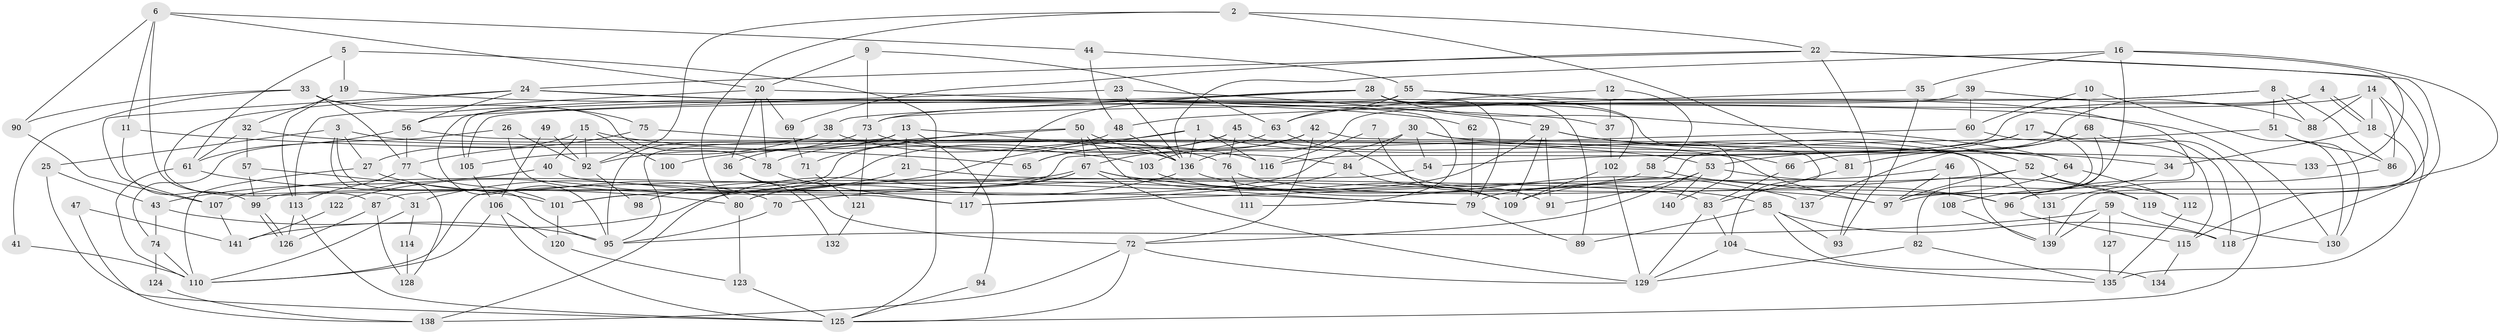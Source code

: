 // coarse degree distribution, {8: 0.15492957746478872, 12: 0.028169014084507043, 5: 0.07042253521126761, 3: 0.16901408450704225, 6: 0.056338028169014086, 7: 0.07042253521126761, 9: 0.014084507042253521, 4: 0.23943661971830985, 11: 0.04225352112676056, 10: 0.04225352112676056, 2: 0.11267605633802817}
// Generated by graph-tools (version 1.1) at 2025/51/03/04/25 22:51:15]
// undirected, 141 vertices, 282 edges
graph export_dot {
  node [color=gray90,style=filled];
  1;
  2;
  3;
  4;
  5;
  6;
  7;
  8;
  9;
  10;
  11;
  12;
  13;
  14;
  15;
  16;
  17;
  18;
  19;
  20;
  21;
  22;
  23;
  24;
  25;
  26;
  27;
  28;
  29;
  30;
  31;
  32;
  33;
  34;
  35;
  36;
  37;
  38;
  39;
  40;
  41;
  42;
  43;
  44;
  45;
  46;
  47;
  48;
  49;
  50;
  51;
  52;
  53;
  54;
  55;
  56;
  57;
  58;
  59;
  60;
  61;
  62;
  63;
  64;
  65;
  66;
  67;
  68;
  69;
  70;
  71;
  72;
  73;
  74;
  75;
  76;
  77;
  78;
  79;
  80;
  81;
  82;
  83;
  84;
  85;
  86;
  87;
  88;
  89;
  90;
  91;
  92;
  93;
  94;
  95;
  96;
  97;
  98;
  99;
  100;
  101;
  102;
  103;
  104;
  105;
  106;
  107;
  108;
  109;
  110;
  111;
  112;
  113;
  114;
  115;
  116;
  117;
  118;
  119;
  120;
  121;
  122;
  123;
  124;
  125;
  126;
  127;
  128;
  129;
  130;
  131;
  132;
  133;
  134;
  135;
  136;
  137;
  138;
  139;
  140;
  141;
  1 -- 136;
  1 -- 99;
  1 -- 66;
  1 -- 98;
  1 -- 116;
  2 -- 80;
  2 -- 22;
  2 -- 81;
  2 -- 92;
  3 -- 95;
  3 -- 97;
  3 -- 25;
  3 -- 27;
  3 -- 128;
  4 -- 66;
  4 -- 18;
  4 -- 18;
  4 -- 116;
  5 -- 61;
  5 -- 125;
  5 -- 19;
  6 -- 20;
  6 -- 44;
  6 -- 11;
  6 -- 87;
  6 -- 90;
  7 -- 116;
  7 -- 109;
  8 -- 88;
  8 -- 51;
  8 -- 73;
  8 -- 86;
  8 -- 105;
  9 -- 20;
  9 -- 73;
  9 -- 63;
  10 -- 68;
  10 -- 130;
  10 -- 60;
  11 -- 99;
  11 -- 65;
  12 -- 63;
  12 -- 58;
  12 -- 37;
  13 -- 136;
  13 -- 95;
  13 -- 21;
  13 -- 36;
  13 -- 94;
  14 -- 18;
  14 -- 135;
  14 -- 73;
  14 -- 86;
  14 -- 88;
  15 -- 103;
  15 -- 92;
  15 -- 27;
  15 -- 40;
  15 -- 100;
  16 -- 118;
  16 -- 97;
  16 -- 35;
  16 -- 133;
  16 -- 136;
  17 -- 97;
  17 -- 54;
  17 -- 53;
  17 -- 118;
  18 -- 115;
  18 -- 34;
  19 -- 32;
  19 -- 62;
  19 -- 113;
  20 -- 113;
  20 -- 37;
  20 -- 36;
  20 -- 69;
  20 -- 78;
  21 -- 31;
  21 -- 83;
  22 -- 24;
  22 -- 93;
  22 -- 69;
  22 -- 96;
  22 -- 139;
  23 -- 29;
  23 -- 56;
  23 -- 136;
  24 -- 130;
  24 -- 56;
  24 -- 31;
  24 -- 107;
  24 -- 111;
  25 -- 125;
  25 -- 43;
  26 -- 117;
  26 -- 92;
  26 -- 74;
  27 -- 70;
  27 -- 110;
  28 -- 95;
  28 -- 117;
  28 -- 38;
  28 -- 64;
  28 -- 79;
  28 -- 89;
  28 -- 140;
  29 -- 91;
  29 -- 109;
  29 -- 34;
  29 -- 52;
  29 -- 80;
  30 -- 84;
  30 -- 101;
  30 -- 54;
  30 -- 133;
  30 -- 139;
  31 -- 110;
  31 -- 114;
  32 -- 61;
  32 -- 53;
  32 -- 57;
  33 -- 90;
  33 -- 75;
  33 -- 41;
  33 -- 77;
  33 -- 78;
  34 -- 108;
  35 -- 48;
  35 -- 93;
  36 -- 72;
  36 -- 132;
  37 -- 102;
  38 -- 95;
  38 -- 76;
  38 -- 105;
  39 -- 60;
  39 -- 136;
  39 -- 88;
  40 -- 79;
  40 -- 43;
  41 -- 110;
  42 -- 72;
  42 -- 65;
  42 -- 103;
  42 -- 104;
  43 -- 74;
  43 -- 95;
  44 -- 55;
  44 -- 48;
  45 -- 76;
  45 -- 131;
  45 -- 65;
  45 -- 122;
  46 -- 108;
  46 -- 79;
  46 -- 97;
  47 -- 141;
  47 -- 138;
  48 -- 78;
  48 -- 136;
  49 -- 92;
  49 -- 106;
  50 -- 136;
  50 -- 79;
  50 -- 67;
  50 -- 71;
  50 -- 100;
  51 -- 117;
  51 -- 86;
  51 -- 130;
  52 -- 97;
  52 -- 70;
  52 -- 112;
  52 -- 119;
  53 -- 72;
  53 -- 91;
  53 -- 119;
  53 -- 140;
  54 -- 110;
  55 -- 105;
  55 -- 63;
  55 -- 96;
  55 -- 102;
  56 -- 64;
  56 -- 77;
  56 -- 61;
  57 -- 101;
  57 -- 99;
  58 -- 80;
  58 -- 96;
  59 -- 95;
  59 -- 139;
  59 -- 118;
  59 -- 127;
  60 -- 87;
  60 -- 115;
  61 -- 110;
  61 -- 80;
  62 -- 79;
  63 -- 67;
  63 -- 91;
  64 -- 112;
  64 -- 109;
  66 -- 83;
  67 -- 129;
  67 -- 85;
  67 -- 97;
  67 -- 101;
  67 -- 107;
  67 -- 138;
  68 -- 125;
  68 -- 81;
  68 -- 82;
  68 -- 137;
  69 -- 71;
  70 -- 95;
  71 -- 121;
  72 -- 125;
  72 -- 129;
  72 -- 138;
  73 -- 84;
  73 -- 92;
  73 -- 121;
  74 -- 110;
  74 -- 124;
  75 -- 116;
  75 -- 77;
  76 -- 96;
  76 -- 111;
  77 -- 101;
  77 -- 113;
  78 -- 117;
  79 -- 89;
  80 -- 123;
  81 -- 83;
  82 -- 129;
  82 -- 135;
  83 -- 129;
  83 -- 104;
  84 -- 109;
  84 -- 117;
  85 -- 118;
  85 -- 89;
  85 -- 93;
  85 -- 134;
  86 -- 131;
  87 -- 126;
  87 -- 128;
  90 -- 107;
  92 -- 98;
  94 -- 125;
  96 -- 115;
  99 -- 126;
  99 -- 126;
  101 -- 120;
  102 -- 129;
  102 -- 109;
  103 -- 109;
  104 -- 129;
  104 -- 135;
  105 -- 106;
  106 -- 110;
  106 -- 120;
  106 -- 125;
  107 -- 141;
  108 -- 139;
  112 -- 135;
  113 -- 125;
  113 -- 126;
  114 -- 128;
  115 -- 134;
  119 -- 130;
  120 -- 123;
  121 -- 132;
  122 -- 141;
  123 -- 125;
  124 -- 138;
  127 -- 135;
  131 -- 139;
  136 -- 137;
  136 -- 141;
}
